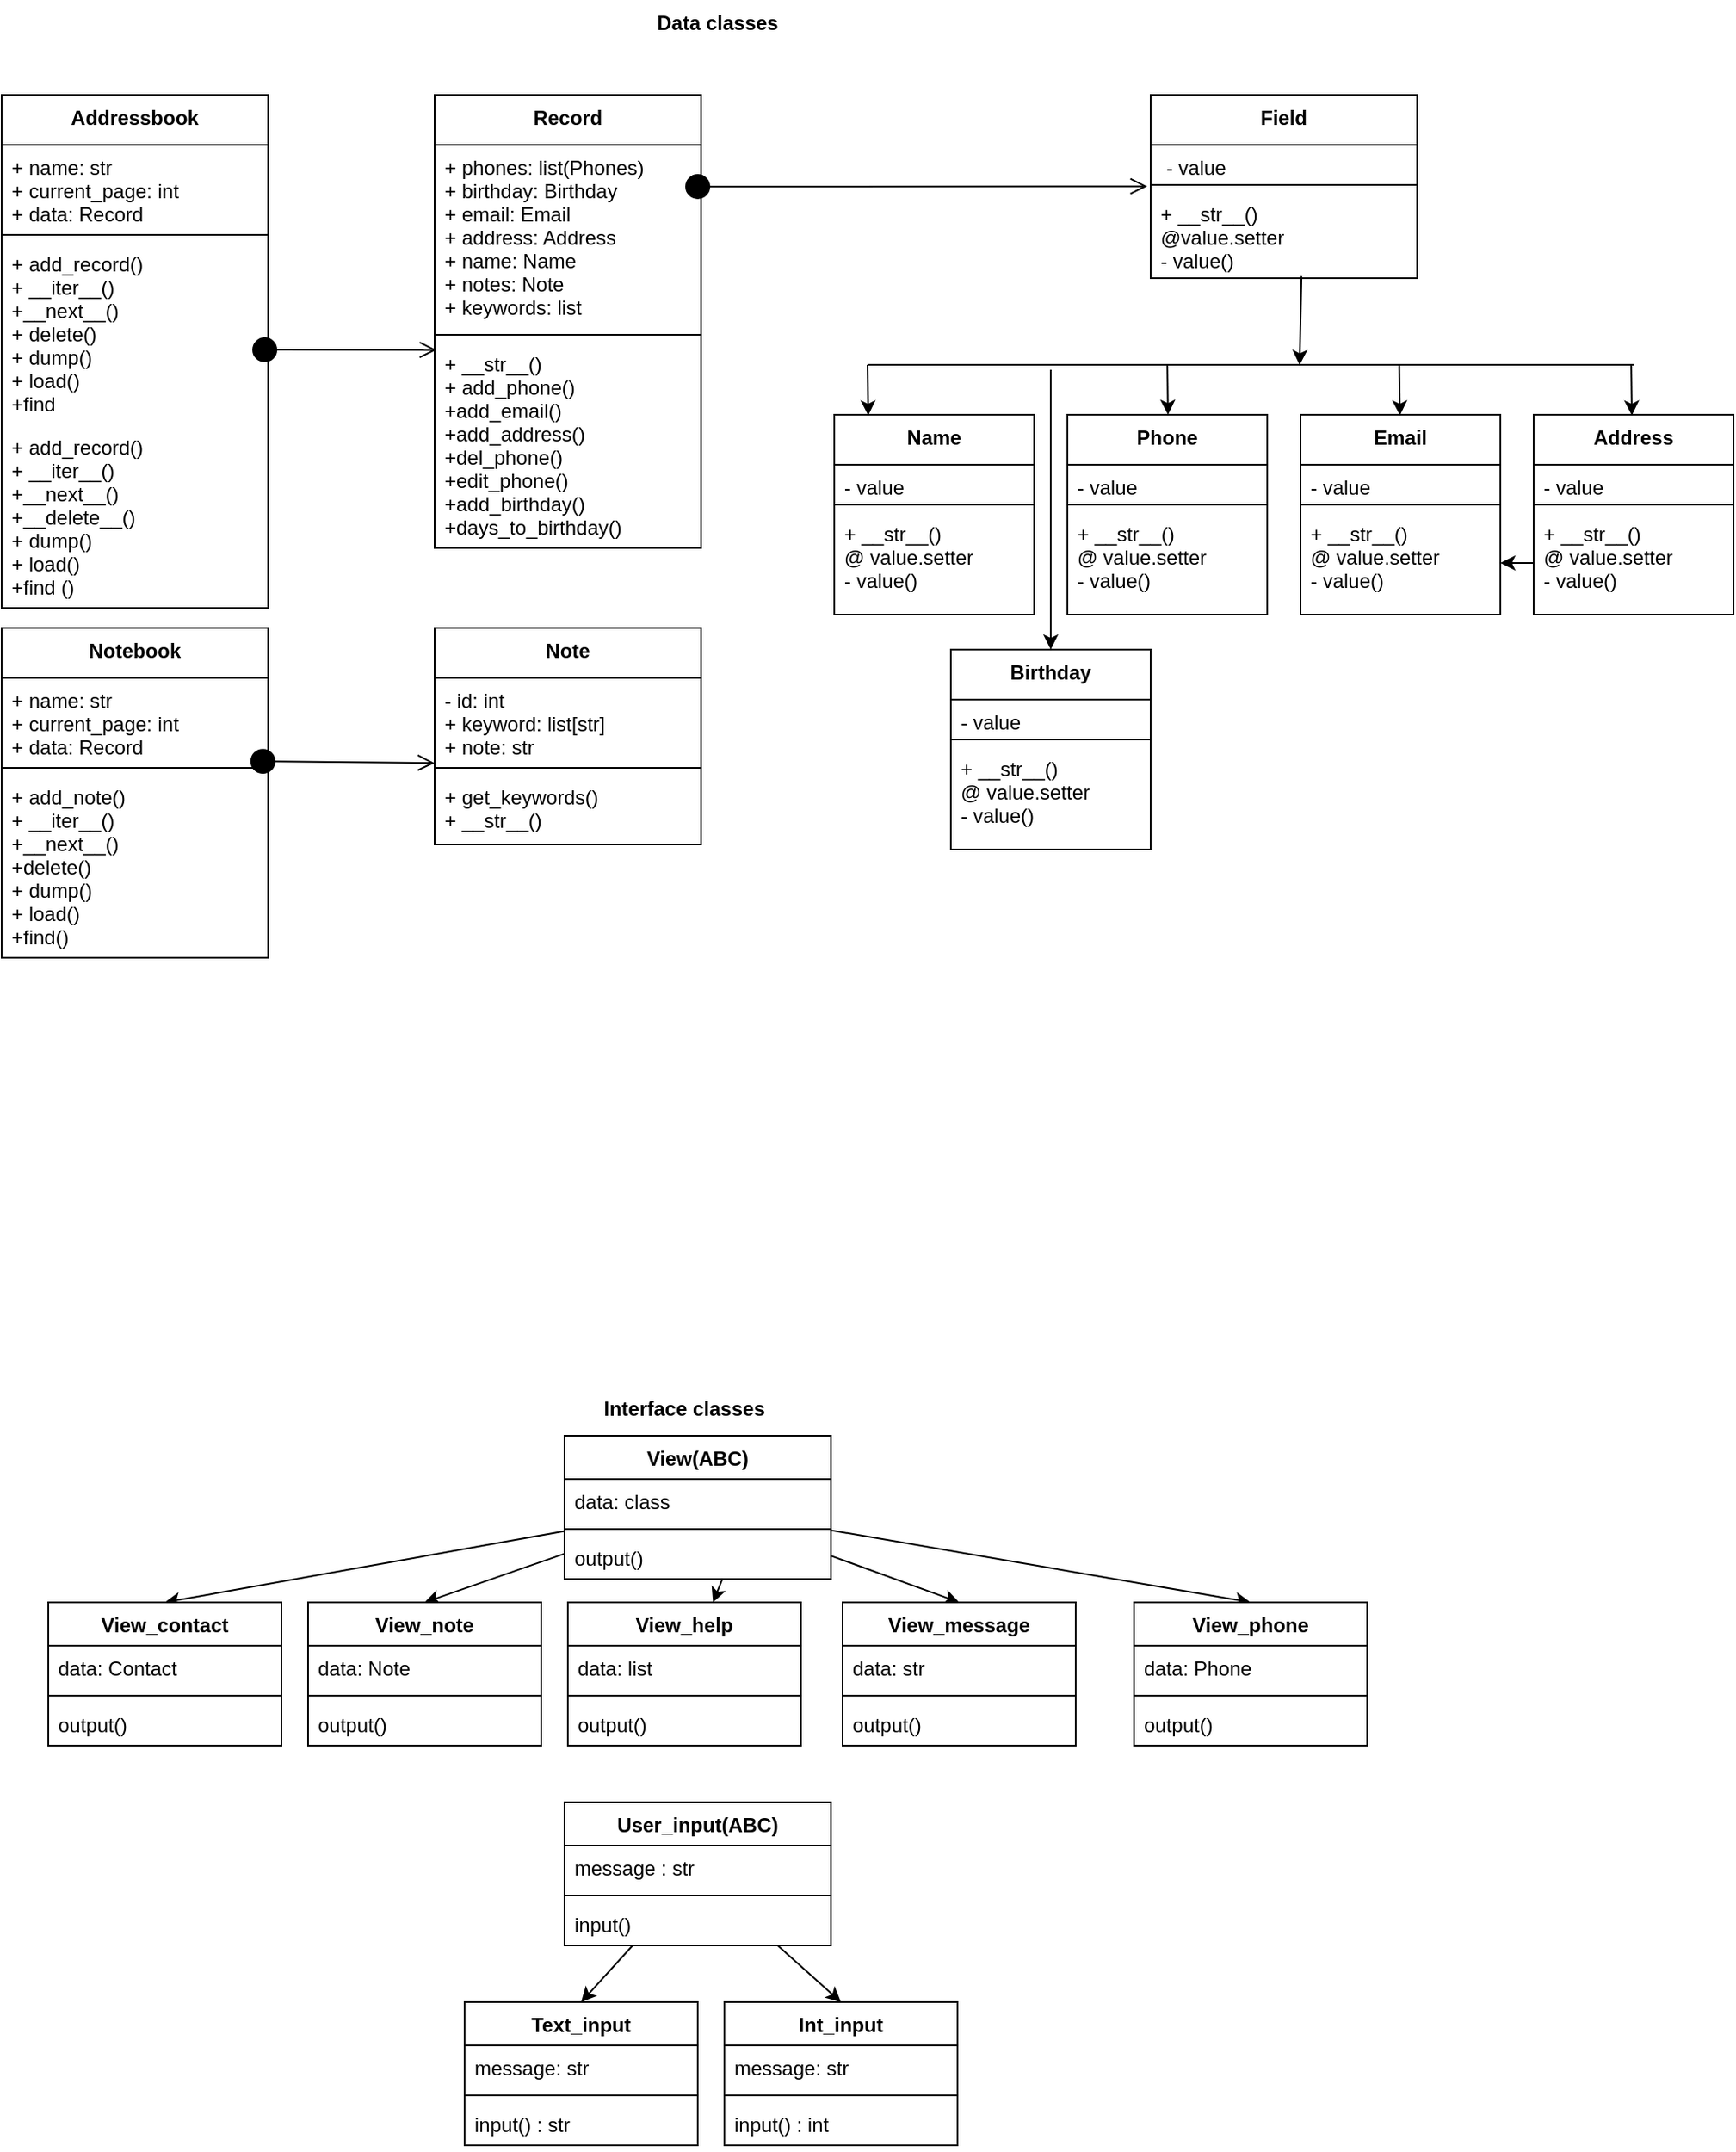 <mxfile version="14.8.3" type="device" pages="2"><diagram name="Page-1" id="e7e014a7-5840-1c2e-5031-d8a46d1fe8dd"><mxGraphModel dx="2993" dy="1717" grid="1" gridSize="10" guides="1" tooltips="1" connect="1" arrows="1" fold="1" page="1" pageScale="1" pageWidth="1169" pageHeight="826" math="0" shadow="0"><root><mxCell id="0"/><mxCell id="1" parent="0"/><mxCell id="OFg-OFzmcRysJ7Iw7eb1-45" value="Addressbook" style="swimlane;fontStyle=1;align=center;verticalAlign=top;childLayout=stackLayout;horizontal=1;startSize=30;horizontalStack=0;resizeParent=1;resizeParentMax=0;resizeLast=0;collapsible=1;marginBottom=0;rounded=0;sketch=0;" parent="1" vertex="1"><mxGeometry x="100" y="67" width="160" height="308" as="geometry"/></mxCell><mxCell id="OFg-OFzmcRysJ7Iw7eb1-46" value="+ name: str&#10;+ current_page: int&#10;+ data: Record" style="text;strokeColor=none;fillColor=none;align=left;verticalAlign=top;spacingLeft=4;spacingRight=4;overflow=hidden;rotatable=0;points=[[0,0.5],[1,0.5]];portConstraint=eastwest;" parent="OFg-OFzmcRysJ7Iw7eb1-45" vertex="1"><mxGeometry y="30" width="160" height="50" as="geometry"/></mxCell><mxCell id="OFg-OFzmcRysJ7Iw7eb1-47" value="" style="line;strokeWidth=1;fillColor=none;align=left;verticalAlign=middle;spacingTop=-1;spacingLeft=3;spacingRight=3;rotatable=0;labelPosition=right;points=[];portConstraint=eastwest;" parent="OFg-OFzmcRysJ7Iw7eb1-45" vertex="1"><mxGeometry y="80" width="160" height="8" as="geometry"/></mxCell><mxCell id="OFg-OFzmcRysJ7Iw7eb1-48" value="+ add_record()&#10;+ __iter__()&#10;+__next__()&#10;+ delete()&#10;+ dump() &#10;+ load()&#10;+find&#10;&#10;" style="text;strokeColor=none;fillColor=none;align=left;verticalAlign=top;spacingLeft=4;spacingRight=4;overflow=hidden;rotatable=0;points=[[0,0.5],[1,0.5]];portConstraint=eastwest;" parent="OFg-OFzmcRysJ7Iw7eb1-45" vertex="1"><mxGeometry y="88" width="160" height="110" as="geometry"/></mxCell><mxCell id="OFg-OFzmcRysJ7Iw7eb1-60" value="+ add_record()&#10;+ __iter__()&#10;+__next__()&#10;+__delete__()&#10;+ dump() &#10;+ load()&#10;+find ()&#10;&#10;" style="text;strokeColor=none;fillColor=none;align=left;verticalAlign=top;spacingLeft=4;spacingRight=4;overflow=hidden;rotatable=0;points=[[0,0.5],[1,0.5]];portConstraint=eastwest;" parent="OFg-OFzmcRysJ7Iw7eb1-45" vertex="1"><mxGeometry y="198" width="160" height="110" as="geometry"/></mxCell><mxCell id="OFg-OFzmcRysJ7Iw7eb1-55" value="Record" style="swimlane;fontStyle=1;align=center;verticalAlign=top;childLayout=stackLayout;horizontal=1;startSize=30;horizontalStack=0;resizeParent=1;resizeParentMax=0;resizeLast=0;collapsible=1;marginBottom=0;rounded=0;sketch=0;" parent="1" vertex="1"><mxGeometry x="360" y="67" width="160" height="272" as="geometry"/></mxCell><mxCell id="OFg-OFzmcRysJ7Iw7eb1-56" value="+ phones: list(Phones)&#10;+ birthday: Birthday&#10;+ email: Email&#10;+ address: Address&#10;+ name: Name&#10;+ notes: Note&#10;+ keywords: list" style="text;strokeColor=none;fillColor=none;align=left;verticalAlign=top;spacingLeft=4;spacingRight=4;overflow=hidden;rotatable=0;points=[[0,0.5],[1,0.5]];portConstraint=eastwest;" parent="OFg-OFzmcRysJ7Iw7eb1-55" vertex="1"><mxGeometry y="30" width="160" height="110" as="geometry"/></mxCell><mxCell id="OFg-OFzmcRysJ7Iw7eb1-57" value="" style="line;strokeWidth=1;fillColor=none;align=left;verticalAlign=middle;spacingTop=-1;spacingLeft=3;spacingRight=3;rotatable=0;labelPosition=right;points=[];portConstraint=eastwest;" parent="OFg-OFzmcRysJ7Iw7eb1-55" vertex="1"><mxGeometry y="140" width="160" height="8" as="geometry"/></mxCell><mxCell id="OFg-OFzmcRysJ7Iw7eb1-58" value="+ __str__()&#10;+ add_phone()&#10;+add_email()&#10;+add_address()&#10;+del_phone()&#10;+edit_phone()&#10;+add_birthday()&#10;+days_to_birthday()&#10;" style="text;strokeColor=none;fillColor=none;align=left;verticalAlign=top;spacingLeft=4;spacingRight=4;overflow=hidden;rotatable=0;points=[[0,0.5],[1,0.5]];portConstraint=eastwest;" parent="OFg-OFzmcRysJ7Iw7eb1-55" vertex="1"><mxGeometry y="148" width="160" height="124" as="geometry"/></mxCell><mxCell id="OFg-OFzmcRysJ7Iw7eb1-61" value="Notebook" style="swimlane;fontStyle=1;align=center;verticalAlign=top;childLayout=stackLayout;horizontal=1;startSize=30;horizontalStack=0;resizeParent=1;resizeParentMax=0;resizeLast=0;collapsible=1;marginBottom=0;rounded=0;sketch=0;" parent="1" vertex="1"><mxGeometry x="100" y="387" width="160" height="198" as="geometry"/></mxCell><mxCell id="OFg-OFzmcRysJ7Iw7eb1-62" value="+ name: str&#10;+ current_page: int&#10;+ data: Record" style="text;strokeColor=none;fillColor=none;align=left;verticalAlign=top;spacingLeft=4;spacingRight=4;overflow=hidden;rotatable=0;points=[[0,0.5],[1,0.5]];portConstraint=eastwest;" parent="OFg-OFzmcRysJ7Iw7eb1-61" vertex="1"><mxGeometry y="30" width="160" height="50" as="geometry"/></mxCell><mxCell id="OFg-OFzmcRysJ7Iw7eb1-63" value="" style="line;strokeWidth=1;fillColor=none;align=left;verticalAlign=middle;spacingTop=-1;spacingLeft=3;spacingRight=3;rotatable=0;labelPosition=right;points=[];portConstraint=eastwest;" parent="OFg-OFzmcRysJ7Iw7eb1-61" vertex="1"><mxGeometry y="80" width="160" height="8" as="geometry"/></mxCell><mxCell id="OFg-OFzmcRysJ7Iw7eb1-64" value="+ add_note()&#10;+ __iter__()&#10;+__next__()&#10;+delete()&#10;+ dump() &#10;+ load()&#10;+find()&#10;&#10;" style="text;strokeColor=none;fillColor=none;align=left;verticalAlign=top;spacingLeft=4;spacingRight=4;overflow=hidden;rotatable=0;points=[[0,0.5],[1,0.5]];portConstraint=eastwest;" parent="OFg-OFzmcRysJ7Iw7eb1-61" vertex="1"><mxGeometry y="88" width="160" height="110" as="geometry"/></mxCell><mxCell id="OFg-OFzmcRysJ7Iw7eb1-70" value="" style="html=1;verticalAlign=bottom;startArrow=circle;startFill=1;endArrow=open;startSize=6;endSize=8;entryX=0.007;entryY=0.041;entryDx=0;entryDy=0;entryPerimeter=0;" parent="1" target="OFg-OFzmcRysJ7Iw7eb1-58" edge="1"><mxGeometry width="80" relative="1" as="geometry"><mxPoint x="250" y="220" as="sourcePoint"/><mxPoint x="330" y="237" as="targetPoint"/></mxGeometry></mxCell><mxCell id="OFg-OFzmcRysJ7Iw7eb1-79" value="" style="edgeStyle=none;rounded=1;sketch=0;orthogonalLoop=1;jettySize=auto;html=1;exitX=0.566;exitY=0.977;exitDx=0;exitDy=0;entryX=0.564;entryY=0.515;entryDx=0;entryDy=0;entryPerimeter=0;exitPerimeter=0;" parent="1" source="OFg-OFzmcRysJ7Iw7eb1-74" target="OFg-OFzmcRysJ7Iw7eb1-104" edge="1"><mxGeometry relative="1" as="geometry"><mxPoint x="678" y="227" as="targetPoint"/></mxGeometry></mxCell><mxCell id="OFg-OFzmcRysJ7Iw7eb1-71" value="Field" style="swimlane;fontStyle=1;align=center;verticalAlign=top;childLayout=stackLayout;horizontal=1;startSize=30;horizontalStack=0;resizeParent=1;resizeParentMax=0;resizeLast=0;collapsible=1;marginBottom=0;rounded=0;sketch=0;" parent="1" vertex="1"><mxGeometry x="790" y="67" width="160" height="110" as="geometry"/></mxCell><mxCell id="OFg-OFzmcRysJ7Iw7eb1-72" value=" - value " style="text;strokeColor=none;fillColor=none;align=left;verticalAlign=top;spacingLeft=4;spacingRight=4;overflow=hidden;rotatable=0;points=[[0,0.5],[1,0.5]];portConstraint=eastwest;" parent="OFg-OFzmcRysJ7Iw7eb1-71" vertex="1"><mxGeometry y="30" width="160" height="20" as="geometry"/></mxCell><mxCell id="OFg-OFzmcRysJ7Iw7eb1-73" value="" style="line;strokeWidth=1;fillColor=none;align=left;verticalAlign=middle;spacingTop=-1;spacingLeft=3;spacingRight=3;rotatable=0;labelPosition=right;points=[];portConstraint=eastwest;" parent="OFg-OFzmcRysJ7Iw7eb1-71" vertex="1"><mxGeometry y="50" width="160" height="8" as="geometry"/></mxCell><mxCell id="OFg-OFzmcRysJ7Iw7eb1-74" value="+ __str__()&#10;@value.setter&#10;- value()" style="text;strokeColor=none;fillColor=none;align=left;verticalAlign=top;spacingLeft=4;spacingRight=4;overflow=hidden;rotatable=0;points=[[0,0.5],[1,0.5]];portConstraint=eastwest;" parent="OFg-OFzmcRysJ7Iw7eb1-71" vertex="1"><mxGeometry y="58" width="160" height="52" as="geometry"/></mxCell><mxCell id="OFg-OFzmcRysJ7Iw7eb1-75" value="Name" style="swimlane;fontStyle=1;align=center;verticalAlign=top;childLayout=stackLayout;horizontal=1;startSize=30;horizontalStack=0;resizeParent=1;resizeParentMax=0;resizeLast=0;collapsible=1;marginBottom=0;rounded=0;sketch=0;" parent="1" vertex="1"><mxGeometry x="600" y="259" width="120" height="120" as="geometry"/></mxCell><mxCell id="OFg-OFzmcRysJ7Iw7eb1-76" value="- value " style="text;strokeColor=none;fillColor=none;align=left;verticalAlign=top;spacingLeft=4;spacingRight=4;overflow=hidden;rotatable=0;points=[[0,0.5],[1,0.5]];portConstraint=eastwest;" parent="OFg-OFzmcRysJ7Iw7eb1-75" vertex="1"><mxGeometry y="30" width="120" height="20" as="geometry"/></mxCell><mxCell id="OFg-OFzmcRysJ7Iw7eb1-77" value="" style="line;strokeWidth=1;fillColor=none;align=left;verticalAlign=middle;spacingTop=-1;spacingLeft=3;spacingRight=3;rotatable=0;labelPosition=right;points=[];portConstraint=eastwest;" parent="OFg-OFzmcRysJ7Iw7eb1-75" vertex="1"><mxGeometry y="50" width="120" height="8" as="geometry"/></mxCell><mxCell id="OFg-OFzmcRysJ7Iw7eb1-78" value="+ __str__()&#10;@ value.setter&#10;- value()" style="text;strokeColor=none;fillColor=none;align=left;verticalAlign=top;spacingLeft=4;spacingRight=4;overflow=hidden;rotatable=0;points=[[0,0.5],[1,0.5]];portConstraint=eastwest;" parent="OFg-OFzmcRysJ7Iw7eb1-75" vertex="1"><mxGeometry y="58" width="120" height="62" as="geometry"/></mxCell><mxCell id="OFg-OFzmcRysJ7Iw7eb1-81" value="Phone" style="swimlane;fontStyle=1;align=center;verticalAlign=top;childLayout=stackLayout;horizontal=1;startSize=30;horizontalStack=0;resizeParent=1;resizeParentMax=0;resizeLast=0;collapsible=1;marginBottom=0;rounded=0;sketch=0;" parent="1" vertex="1"><mxGeometry x="740" y="259" width="120" height="120" as="geometry"/></mxCell><mxCell id="OFg-OFzmcRysJ7Iw7eb1-82" value="- value " style="text;strokeColor=none;fillColor=none;align=left;verticalAlign=top;spacingLeft=4;spacingRight=4;overflow=hidden;rotatable=0;points=[[0,0.5],[1,0.5]];portConstraint=eastwest;" parent="OFg-OFzmcRysJ7Iw7eb1-81" vertex="1"><mxGeometry y="30" width="120" height="20" as="geometry"/></mxCell><mxCell id="OFg-OFzmcRysJ7Iw7eb1-83" value="" style="line;strokeWidth=1;fillColor=none;align=left;verticalAlign=middle;spacingTop=-1;spacingLeft=3;spacingRight=3;rotatable=0;labelPosition=right;points=[];portConstraint=eastwest;" parent="OFg-OFzmcRysJ7Iw7eb1-81" vertex="1"><mxGeometry y="50" width="120" height="8" as="geometry"/></mxCell><mxCell id="OFg-OFzmcRysJ7Iw7eb1-84" value="+ __str__()&#10;@ value.setter&#10;- value()" style="text;strokeColor=none;fillColor=none;align=left;verticalAlign=top;spacingLeft=4;spacingRight=4;overflow=hidden;rotatable=0;points=[[0,0.5],[1,0.5]];portConstraint=eastwest;" parent="OFg-OFzmcRysJ7Iw7eb1-81" vertex="1"><mxGeometry y="58" width="120" height="62" as="geometry"/></mxCell><mxCell id="OFg-OFzmcRysJ7Iw7eb1-86" value="" style="html=1;verticalAlign=bottom;startArrow=circle;startFill=1;endArrow=open;startSize=6;endSize=8;entryX=-0.013;entryY=-0.061;entryDx=0;entryDy=0;entryPerimeter=0;" parent="1" target="OFg-OFzmcRysJ7Iw7eb1-74" edge="1"><mxGeometry width="80" relative="1" as="geometry"><mxPoint x="510" y="122" as="sourcePoint"/><mxPoint x="620" y="148" as="targetPoint"/></mxGeometry></mxCell><mxCell id="OFg-OFzmcRysJ7Iw7eb1-87" value="Email" style="swimlane;fontStyle=1;align=center;verticalAlign=top;childLayout=stackLayout;horizontal=1;startSize=30;horizontalStack=0;resizeParent=1;resizeParentMax=0;resizeLast=0;collapsible=1;marginBottom=0;rounded=0;sketch=0;" parent="1" vertex="1"><mxGeometry x="880" y="259" width="120" height="120" as="geometry"/></mxCell><mxCell id="OFg-OFzmcRysJ7Iw7eb1-88" value="- value " style="text;strokeColor=none;fillColor=none;align=left;verticalAlign=top;spacingLeft=4;spacingRight=4;overflow=hidden;rotatable=0;points=[[0,0.5],[1,0.5]];portConstraint=eastwest;" parent="OFg-OFzmcRysJ7Iw7eb1-87" vertex="1"><mxGeometry y="30" width="120" height="20" as="geometry"/></mxCell><mxCell id="OFg-OFzmcRysJ7Iw7eb1-89" value="" style="line;strokeWidth=1;fillColor=none;align=left;verticalAlign=middle;spacingTop=-1;spacingLeft=3;spacingRight=3;rotatable=0;labelPosition=right;points=[];portConstraint=eastwest;" parent="OFg-OFzmcRysJ7Iw7eb1-87" vertex="1"><mxGeometry y="50" width="120" height="8" as="geometry"/></mxCell><mxCell id="OFg-OFzmcRysJ7Iw7eb1-90" value="+ __str__()&#10;@ value.setter&#10;- value()" style="text;strokeColor=none;fillColor=none;align=left;verticalAlign=top;spacingLeft=4;spacingRight=4;overflow=hidden;rotatable=0;points=[[0,0.5],[1,0.5]];portConstraint=eastwest;" parent="OFg-OFzmcRysJ7Iw7eb1-87" vertex="1"><mxGeometry y="58" width="120" height="62" as="geometry"/></mxCell><mxCell id="OFg-OFzmcRysJ7Iw7eb1-92" value="Address" style="swimlane;fontStyle=1;align=center;verticalAlign=top;childLayout=stackLayout;horizontal=1;startSize=30;horizontalStack=0;resizeParent=1;resizeParentMax=0;resizeLast=0;collapsible=1;marginBottom=0;rounded=0;sketch=0;" parent="1" vertex="1"><mxGeometry x="1020" y="259" width="120" height="120" as="geometry"/></mxCell><mxCell id="OFg-OFzmcRysJ7Iw7eb1-93" value="- value " style="text;strokeColor=none;fillColor=none;align=left;verticalAlign=top;spacingLeft=4;spacingRight=4;overflow=hidden;rotatable=0;points=[[0,0.5],[1,0.5]];portConstraint=eastwest;" parent="OFg-OFzmcRysJ7Iw7eb1-92" vertex="1"><mxGeometry y="30" width="120" height="20" as="geometry"/></mxCell><mxCell id="OFg-OFzmcRysJ7Iw7eb1-94" value="" style="line;strokeWidth=1;fillColor=none;align=left;verticalAlign=middle;spacingTop=-1;spacingLeft=3;spacingRight=3;rotatable=0;labelPosition=right;points=[];portConstraint=eastwest;" parent="OFg-OFzmcRysJ7Iw7eb1-92" vertex="1"><mxGeometry y="50" width="120" height="8" as="geometry"/></mxCell><mxCell id="OFg-OFzmcRysJ7Iw7eb1-95" value="+ __str__()&#10;@ value.setter&#10;- value()" style="text;strokeColor=none;fillColor=none;align=left;verticalAlign=top;spacingLeft=4;spacingRight=4;overflow=hidden;rotatable=0;points=[[0,0.5],[1,0.5]];portConstraint=eastwest;" parent="OFg-OFzmcRysJ7Iw7eb1-92" vertex="1"><mxGeometry y="58" width="120" height="62" as="geometry"/></mxCell><mxCell id="OFg-OFzmcRysJ7Iw7eb1-96" value="Birthday" style="swimlane;fontStyle=1;align=center;verticalAlign=top;childLayout=stackLayout;horizontal=1;startSize=30;horizontalStack=0;resizeParent=1;resizeParentMax=0;resizeLast=0;collapsible=1;marginBottom=0;rounded=0;sketch=0;" parent="1" vertex="1"><mxGeometry x="670" y="400" width="120" height="120" as="geometry"/></mxCell><mxCell id="OFg-OFzmcRysJ7Iw7eb1-97" value="- value " style="text;strokeColor=none;fillColor=none;align=left;verticalAlign=top;spacingLeft=4;spacingRight=4;overflow=hidden;rotatable=0;points=[[0,0.5],[1,0.5]];portConstraint=eastwest;" parent="OFg-OFzmcRysJ7Iw7eb1-96" vertex="1"><mxGeometry y="30" width="120" height="20" as="geometry"/></mxCell><mxCell id="OFg-OFzmcRysJ7Iw7eb1-98" value="" style="line;strokeWidth=1;fillColor=none;align=left;verticalAlign=middle;spacingTop=-1;spacingLeft=3;spacingRight=3;rotatable=0;labelPosition=right;points=[];portConstraint=eastwest;" parent="OFg-OFzmcRysJ7Iw7eb1-96" vertex="1"><mxGeometry y="50" width="120" height="8" as="geometry"/></mxCell><mxCell id="OFg-OFzmcRysJ7Iw7eb1-99" value="+ __str__()&#10;@ value.setter&#10;- value()" style="text;strokeColor=none;fillColor=none;align=left;verticalAlign=top;spacingLeft=4;spacingRight=4;overflow=hidden;rotatable=0;points=[[0,0.5],[1,0.5]];portConstraint=eastwest;" parent="OFg-OFzmcRysJ7Iw7eb1-96" vertex="1"><mxGeometry y="58" width="120" height="62" as="geometry"/></mxCell><mxCell id="OFg-OFzmcRysJ7Iw7eb1-101" value="" style="edgeStyle=none;rounded=1;sketch=0;orthogonalLoop=1;jettySize=auto;html=1;" parent="1" source="OFg-OFzmcRysJ7Iw7eb1-95" target="OFg-OFzmcRysJ7Iw7eb1-90" edge="1"><mxGeometry relative="1" as="geometry"/></mxCell><mxCell id="OFg-OFzmcRysJ7Iw7eb1-104" value="" style="line;strokeWidth=1;fillColor=none;align=left;verticalAlign=middle;spacingTop=-1;spacingLeft=3;spacingRight=3;rotatable=0;labelPosition=right;points=[];portConstraint=eastwest;rounded=0;sketch=0;" parent="1" vertex="1"><mxGeometry x="620" y="225" width="460" height="8" as="geometry"/></mxCell><mxCell id="OFg-OFzmcRysJ7Iw7eb1-105" value="" style="edgeStyle=none;rounded=1;sketch=0;orthogonalLoop=1;jettySize=auto;html=1;exitX=0.36;exitY=1.031;exitDx=0;exitDy=0;exitPerimeter=0;" parent="1" edge="1"><mxGeometry relative="1" as="geometry"><mxPoint x="620.0" y="229.002" as="sourcePoint"/><mxPoint x="620.4" y="259.39" as="targetPoint"/></mxGeometry></mxCell><mxCell id="OFg-OFzmcRysJ7Iw7eb1-106" value="" style="edgeStyle=none;rounded=1;sketch=0;orthogonalLoop=1;jettySize=auto;html=1;exitX=0.36;exitY=1.031;exitDx=0;exitDy=0;exitPerimeter=0;" parent="1" edge="1"><mxGeometry relative="1" as="geometry"><mxPoint x="800" y="228.612" as="sourcePoint"/><mxPoint x="800.4" y="259.0" as="targetPoint"/></mxGeometry></mxCell><mxCell id="OFg-OFzmcRysJ7Iw7eb1-107" value="" style="edgeStyle=none;rounded=1;sketch=0;orthogonalLoop=1;jettySize=auto;html=1;exitX=0.36;exitY=1.031;exitDx=0;exitDy=0;exitPerimeter=0;" parent="1" edge="1"><mxGeometry relative="1" as="geometry"><mxPoint x="939.29" y="229.002" as="sourcePoint"/><mxPoint x="939.69" y="259.39" as="targetPoint"/></mxGeometry></mxCell><mxCell id="OFg-OFzmcRysJ7Iw7eb1-108" value="" style="edgeStyle=none;rounded=1;sketch=0;orthogonalLoop=1;jettySize=auto;html=1;exitX=0.36;exitY=1.031;exitDx=0;exitDy=0;exitPerimeter=0;" parent="1" edge="1"><mxGeometry relative="1" as="geometry"><mxPoint x="1078.57" y="229.002" as="sourcePoint"/><mxPoint x="1078.97" y="259.39" as="targetPoint"/></mxGeometry></mxCell><mxCell id="OFg-OFzmcRysJ7Iw7eb1-109" value="" style="edgeStyle=none;rounded=1;sketch=0;orthogonalLoop=1;jettySize=auto;html=1;entryX=0.5;entryY=0;entryDx=0;entryDy=0;" parent="1" target="OFg-OFzmcRysJ7Iw7eb1-96" edge="1"><mxGeometry relative="1" as="geometry"><mxPoint x="730" y="232" as="sourcePoint"/><mxPoint x="688.0" y="237.0" as="targetPoint"/></mxGeometry></mxCell><mxCell id="OFg-OFzmcRysJ7Iw7eb1-110" value="Note" style="swimlane;fontStyle=1;align=center;verticalAlign=top;childLayout=stackLayout;horizontal=1;startSize=30;horizontalStack=0;resizeParent=1;resizeParentMax=0;resizeLast=0;collapsible=1;marginBottom=0;rounded=0;sketch=0;" parent="1" vertex="1"><mxGeometry x="360" y="387" width="160" height="130" as="geometry"/></mxCell><mxCell id="OFg-OFzmcRysJ7Iw7eb1-111" value="- id: int&#10;+ keyword: list[str]&#10;+ note: str" style="text;strokeColor=none;fillColor=none;align=left;verticalAlign=top;spacingLeft=4;spacingRight=4;overflow=hidden;rotatable=0;points=[[0,0.5],[1,0.5]];portConstraint=eastwest;" parent="OFg-OFzmcRysJ7Iw7eb1-110" vertex="1"><mxGeometry y="30" width="160" height="50" as="geometry"/></mxCell><mxCell id="OFg-OFzmcRysJ7Iw7eb1-112" value="" style="line;strokeWidth=1;fillColor=none;align=left;verticalAlign=middle;spacingTop=-1;spacingLeft=3;spacingRight=3;rotatable=0;labelPosition=right;points=[];portConstraint=eastwest;" parent="OFg-OFzmcRysJ7Iw7eb1-110" vertex="1"><mxGeometry y="80" width="160" height="8" as="geometry"/></mxCell><mxCell id="OFg-OFzmcRysJ7Iw7eb1-113" value="+ get_keywords()&#10;+ __str__()&#10;" style="text;strokeColor=none;fillColor=none;align=left;verticalAlign=top;spacingLeft=4;spacingRight=4;overflow=hidden;rotatable=0;points=[[0,0.5],[1,0.5]];portConstraint=eastwest;" parent="OFg-OFzmcRysJ7Iw7eb1-110" vertex="1"><mxGeometry y="88" width="160" height="42" as="geometry"/></mxCell><mxCell id="OFg-OFzmcRysJ7Iw7eb1-115" value="" style="html=1;verticalAlign=bottom;startArrow=circle;startFill=1;endArrow=open;startSize=6;endSize=8;entryX=0.007;entryY=0.041;entryDx=0;entryDy=0;entryPerimeter=0;" parent="1" edge="1"><mxGeometry width="80" relative="1" as="geometry"><mxPoint x="248.88" y="467.0" as="sourcePoint"/><mxPoint x="360.0" y="468.084" as="targetPoint"/></mxGeometry></mxCell><mxCell id="2VbP5WHjcj-GXO9cHdhH-1" value="Data classes" style="text;align=center;fontStyle=1;verticalAlign=middle;spacingLeft=3;spacingRight=3;strokeColor=none;rotatable=0;points=[[0,0.5],[1,0.5]];portConstraint=eastwest;rounded=0;sketch=0;" parent="1" vertex="1"><mxGeometry x="490" y="10" width="80" height="26" as="geometry"/></mxCell><mxCell id="CbeH1z8ovge0GuBuTiFl-1" value="" style="edgeStyle=none;rounded=1;sketch=0;orthogonalLoop=1;jettySize=auto;html=1;entryX=0.5;entryY=0;entryDx=0;entryDy=0;" edge="1" parent="1" source="CbeH1z8ovge0GuBuTiFl-6" target="CbeH1z8ovge0GuBuTiFl-10"><mxGeometry relative="1" as="geometry"/></mxCell><mxCell id="CbeH1z8ovge0GuBuTiFl-2" value="" style="edgeStyle=none;rounded=1;sketch=0;orthogonalLoop=1;jettySize=auto;html=1;entryX=0.5;entryY=0;entryDx=0;entryDy=0;" edge="1" parent="1" source="CbeH1z8ovge0GuBuTiFl-6" target="CbeH1z8ovge0GuBuTiFl-14"><mxGeometry relative="1" as="geometry"/></mxCell><mxCell id="CbeH1z8ovge0GuBuTiFl-3" value="" style="edgeStyle=none;rounded=1;sketch=0;orthogonalLoop=1;jettySize=auto;html=1;" edge="1" parent="1" target="CbeH1z8ovge0GuBuTiFl-18"><mxGeometry relative="1" as="geometry"><mxPoint x="532.8" y="958" as="sourcePoint"/></mxGeometry></mxCell><mxCell id="CbeH1z8ovge0GuBuTiFl-4" value="" style="edgeStyle=none;rounded=1;sketch=0;orthogonalLoop=1;jettySize=auto;html=1;entryX=0.5;entryY=0;entryDx=0;entryDy=0;" edge="1" parent="1" source="CbeH1z8ovge0GuBuTiFl-6" target="CbeH1z8ovge0GuBuTiFl-22"><mxGeometry relative="1" as="geometry"><mxPoint x="758" y="972" as="targetPoint"/></mxGeometry></mxCell><mxCell id="CbeH1z8ovge0GuBuTiFl-5" value="" style="edgeStyle=none;rounded=1;sketch=0;orthogonalLoop=1;jettySize=auto;html=1;entryX=0.5;entryY=0;entryDx=0;entryDy=0;" edge="1" parent="1" source="CbeH1z8ovge0GuBuTiFl-6" target="CbeH1z8ovge0GuBuTiFl-26"><mxGeometry relative="1" as="geometry"/></mxCell><mxCell id="CbeH1z8ovge0GuBuTiFl-6" value="View(ABC)" style="swimlane;fontStyle=1;align=center;verticalAlign=top;childLayout=stackLayout;horizontal=1;startSize=26;horizontalStack=0;resizeParent=1;resizeParentMax=0;resizeLast=0;collapsible=1;marginBottom=0;rounded=0;sketch=0;" vertex="1" parent="1"><mxGeometry x="438" y="872" width="160" height="86" as="geometry"/></mxCell><mxCell id="CbeH1z8ovge0GuBuTiFl-7" value="data: class" style="text;strokeColor=none;fillColor=none;align=left;verticalAlign=top;spacingLeft=4;spacingRight=4;overflow=hidden;rotatable=0;points=[[0,0.5],[1,0.5]];portConstraint=eastwest;" vertex="1" parent="CbeH1z8ovge0GuBuTiFl-6"><mxGeometry y="26" width="160" height="26" as="geometry"/></mxCell><mxCell id="CbeH1z8ovge0GuBuTiFl-8" value="" style="line;strokeWidth=1;fillColor=none;align=left;verticalAlign=middle;spacingTop=-1;spacingLeft=3;spacingRight=3;rotatable=0;labelPosition=right;points=[];portConstraint=eastwest;" vertex="1" parent="CbeH1z8ovge0GuBuTiFl-6"><mxGeometry y="52" width="160" height="8" as="geometry"/></mxCell><mxCell id="CbeH1z8ovge0GuBuTiFl-9" value="output()" style="text;strokeColor=none;fillColor=none;align=left;verticalAlign=top;spacingLeft=4;spacingRight=4;overflow=hidden;rotatable=0;points=[[0,0.5],[1,0.5]];portConstraint=eastwest;" vertex="1" parent="CbeH1z8ovge0GuBuTiFl-6"><mxGeometry y="60" width="160" height="26" as="geometry"/></mxCell><mxCell id="CbeH1z8ovge0GuBuTiFl-10" value="View_contact" style="swimlane;fontStyle=1;align=center;verticalAlign=top;childLayout=stackLayout;horizontal=1;startSize=26;horizontalStack=0;resizeParent=1;resizeParentMax=0;resizeLast=0;collapsible=1;marginBottom=0;rounded=0;sketch=0;" vertex="1" parent="1"><mxGeometry x="128" y="972" width="140" height="86" as="geometry"/></mxCell><mxCell id="CbeH1z8ovge0GuBuTiFl-11" value="data: Contact" style="text;strokeColor=none;fillColor=none;align=left;verticalAlign=top;spacingLeft=4;spacingRight=4;overflow=hidden;rotatable=0;points=[[0,0.5],[1,0.5]];portConstraint=eastwest;" vertex="1" parent="CbeH1z8ovge0GuBuTiFl-10"><mxGeometry y="26" width="140" height="26" as="geometry"/></mxCell><mxCell id="CbeH1z8ovge0GuBuTiFl-12" value="" style="line;strokeWidth=1;fillColor=none;align=left;verticalAlign=middle;spacingTop=-1;spacingLeft=3;spacingRight=3;rotatable=0;labelPosition=right;points=[];portConstraint=eastwest;" vertex="1" parent="CbeH1z8ovge0GuBuTiFl-10"><mxGeometry y="52" width="140" height="8" as="geometry"/></mxCell><mxCell id="CbeH1z8ovge0GuBuTiFl-13" value="output()" style="text;strokeColor=none;fillColor=none;align=left;verticalAlign=top;spacingLeft=4;spacingRight=4;overflow=hidden;rotatable=0;points=[[0,0.5],[1,0.5]];portConstraint=eastwest;" vertex="1" parent="CbeH1z8ovge0GuBuTiFl-10"><mxGeometry y="60" width="140" height="26" as="geometry"/></mxCell><mxCell id="CbeH1z8ovge0GuBuTiFl-14" value="View_note" style="swimlane;fontStyle=1;align=center;verticalAlign=top;childLayout=stackLayout;horizontal=1;startSize=26;horizontalStack=0;resizeParent=1;resizeParentMax=0;resizeLast=0;collapsible=1;marginBottom=0;rounded=0;sketch=0;flipH=1;" vertex="1" parent="1"><mxGeometry x="284" y="972" width="140" height="86" as="geometry"/></mxCell><mxCell id="CbeH1z8ovge0GuBuTiFl-15" value="data: Note" style="text;strokeColor=none;fillColor=none;align=left;verticalAlign=top;spacingLeft=4;spacingRight=4;overflow=hidden;rotatable=0;points=[[0,0.5],[1,0.5]];portConstraint=eastwest;" vertex="1" parent="CbeH1z8ovge0GuBuTiFl-14"><mxGeometry y="26" width="140" height="26" as="geometry"/></mxCell><mxCell id="CbeH1z8ovge0GuBuTiFl-16" value="" style="line;strokeWidth=1;fillColor=none;align=left;verticalAlign=middle;spacingTop=-1;spacingLeft=3;spacingRight=3;rotatable=0;labelPosition=right;points=[];portConstraint=eastwest;" vertex="1" parent="CbeH1z8ovge0GuBuTiFl-14"><mxGeometry y="52" width="140" height="8" as="geometry"/></mxCell><mxCell id="CbeH1z8ovge0GuBuTiFl-17" value="output()" style="text;strokeColor=none;fillColor=none;align=left;verticalAlign=top;spacingLeft=4;spacingRight=4;overflow=hidden;rotatable=0;points=[[0,0.5],[1,0.5]];portConstraint=eastwest;" vertex="1" parent="CbeH1z8ovge0GuBuTiFl-14"><mxGeometry y="60" width="140" height="26" as="geometry"/></mxCell><mxCell id="CbeH1z8ovge0GuBuTiFl-18" value="View_help" style="swimlane;fontStyle=1;align=center;verticalAlign=top;childLayout=stackLayout;horizontal=1;startSize=26;horizontalStack=0;resizeParent=1;resizeParentMax=0;resizeLast=0;collapsible=1;marginBottom=0;rounded=0;sketch=0;" vertex="1" parent="1"><mxGeometry x="440" y="972" width="140" height="86" as="geometry"/></mxCell><mxCell id="CbeH1z8ovge0GuBuTiFl-19" value="data: list" style="text;strokeColor=none;fillColor=none;align=left;verticalAlign=top;spacingLeft=4;spacingRight=4;overflow=hidden;rotatable=0;points=[[0,0.5],[1,0.5]];portConstraint=eastwest;" vertex="1" parent="CbeH1z8ovge0GuBuTiFl-18"><mxGeometry y="26" width="140" height="26" as="geometry"/></mxCell><mxCell id="CbeH1z8ovge0GuBuTiFl-20" value="" style="line;strokeWidth=1;fillColor=none;align=left;verticalAlign=middle;spacingTop=-1;spacingLeft=3;spacingRight=3;rotatable=0;labelPosition=right;points=[];portConstraint=eastwest;" vertex="1" parent="CbeH1z8ovge0GuBuTiFl-18"><mxGeometry y="52" width="140" height="8" as="geometry"/></mxCell><mxCell id="CbeH1z8ovge0GuBuTiFl-21" value="output()" style="text;strokeColor=none;fillColor=none;align=left;verticalAlign=top;spacingLeft=4;spacingRight=4;overflow=hidden;rotatable=0;points=[[0,0.5],[1,0.5]];portConstraint=eastwest;" vertex="1" parent="CbeH1z8ovge0GuBuTiFl-18"><mxGeometry y="60" width="140" height="26" as="geometry"/></mxCell><mxCell id="CbeH1z8ovge0GuBuTiFl-22" value="View_message" style="swimlane;fontStyle=1;align=center;verticalAlign=top;childLayout=stackLayout;horizontal=1;startSize=26;horizontalStack=0;resizeParent=1;resizeParentMax=0;resizeLast=0;collapsible=1;marginBottom=0;rounded=0;sketch=0;" vertex="1" parent="1"><mxGeometry x="605" y="972" width="140" height="86" as="geometry"/></mxCell><mxCell id="CbeH1z8ovge0GuBuTiFl-23" value="data: str" style="text;strokeColor=none;fillColor=none;align=left;verticalAlign=top;spacingLeft=4;spacingRight=4;overflow=hidden;rotatable=0;points=[[0,0.5],[1,0.5]];portConstraint=eastwest;" vertex="1" parent="CbeH1z8ovge0GuBuTiFl-22"><mxGeometry y="26" width="140" height="26" as="geometry"/></mxCell><mxCell id="CbeH1z8ovge0GuBuTiFl-24" value="" style="line;strokeWidth=1;fillColor=none;align=left;verticalAlign=middle;spacingTop=-1;spacingLeft=3;spacingRight=3;rotatable=0;labelPosition=right;points=[];portConstraint=eastwest;" vertex="1" parent="CbeH1z8ovge0GuBuTiFl-22"><mxGeometry y="52" width="140" height="8" as="geometry"/></mxCell><mxCell id="CbeH1z8ovge0GuBuTiFl-25" value="output()" style="text;strokeColor=none;fillColor=none;align=left;verticalAlign=top;spacingLeft=4;spacingRight=4;overflow=hidden;rotatable=0;points=[[0,0.5],[1,0.5]];portConstraint=eastwest;" vertex="1" parent="CbeH1z8ovge0GuBuTiFl-22"><mxGeometry y="60" width="140" height="26" as="geometry"/></mxCell><mxCell id="CbeH1z8ovge0GuBuTiFl-26" value="View_phone" style="swimlane;fontStyle=1;align=center;verticalAlign=top;childLayout=stackLayout;horizontal=1;startSize=26;horizontalStack=0;resizeParent=1;resizeParentMax=0;resizeLast=0;collapsible=1;marginBottom=0;rounded=0;sketch=0;" vertex="1" parent="1"><mxGeometry x="780" y="972" width="140" height="86" as="geometry"/></mxCell><mxCell id="CbeH1z8ovge0GuBuTiFl-27" value="data: Phone" style="text;strokeColor=none;fillColor=none;align=left;verticalAlign=top;spacingLeft=4;spacingRight=4;overflow=hidden;rotatable=0;points=[[0,0.5],[1,0.5]];portConstraint=eastwest;" vertex="1" parent="CbeH1z8ovge0GuBuTiFl-26"><mxGeometry y="26" width="140" height="26" as="geometry"/></mxCell><mxCell id="CbeH1z8ovge0GuBuTiFl-28" value="" style="line;strokeWidth=1;fillColor=none;align=left;verticalAlign=middle;spacingTop=-1;spacingLeft=3;spacingRight=3;rotatable=0;labelPosition=right;points=[];portConstraint=eastwest;" vertex="1" parent="CbeH1z8ovge0GuBuTiFl-26"><mxGeometry y="52" width="140" height="8" as="geometry"/></mxCell><mxCell id="CbeH1z8ovge0GuBuTiFl-29" value="output()" style="text;strokeColor=none;fillColor=none;align=left;verticalAlign=top;spacingLeft=4;spacingRight=4;overflow=hidden;rotatable=0;points=[[0,0.5],[1,0.5]];portConstraint=eastwest;" vertex="1" parent="CbeH1z8ovge0GuBuTiFl-26"><mxGeometry y="60" width="140" height="26" as="geometry"/></mxCell><mxCell id="CbeH1z8ovge0GuBuTiFl-30" value="Interface classes" style="text;align=center;fontStyle=1;verticalAlign=middle;spacingLeft=3;spacingRight=3;strokeColor=none;rotatable=0;points=[[0,0.5],[1,0.5]];portConstraint=eastwest;rounded=0;sketch=0;" vertex="1" parent="1"><mxGeometry x="470" y="842" width="80" height="26" as="geometry"/></mxCell><mxCell id="CbeH1z8ovge0GuBuTiFl-31" value="" style="edgeStyle=none;rounded=1;sketch=0;orthogonalLoop=1;jettySize=auto;html=1;entryX=0.5;entryY=0;entryDx=0;entryDy=0;" edge="1" parent="1" source="CbeH1z8ovge0GuBuTiFl-33" target="CbeH1z8ovge0GuBuTiFl-37"><mxGeometry relative="1" as="geometry"/></mxCell><mxCell id="CbeH1z8ovge0GuBuTiFl-32" value="" style="edgeStyle=none;rounded=1;sketch=0;orthogonalLoop=1;jettySize=auto;html=1;entryX=0.5;entryY=0;entryDx=0;entryDy=0;" edge="1" parent="1" source="CbeH1z8ovge0GuBuTiFl-33" target="CbeH1z8ovge0GuBuTiFl-41"><mxGeometry relative="1" as="geometry"/></mxCell><mxCell id="CbeH1z8ovge0GuBuTiFl-33" value="User_input(ABC)" style="swimlane;fontStyle=1;align=center;verticalAlign=top;childLayout=stackLayout;horizontal=1;startSize=26;horizontalStack=0;resizeParent=1;resizeParentMax=0;resizeLast=0;collapsible=1;marginBottom=0;rounded=0;sketch=0;" vertex="1" parent="1"><mxGeometry x="438" y="1092" width="160" height="86" as="geometry"/></mxCell><mxCell id="CbeH1z8ovge0GuBuTiFl-34" value="message : str" style="text;strokeColor=none;fillColor=none;align=left;verticalAlign=top;spacingLeft=4;spacingRight=4;overflow=hidden;rotatable=0;points=[[0,0.5],[1,0.5]];portConstraint=eastwest;" vertex="1" parent="CbeH1z8ovge0GuBuTiFl-33"><mxGeometry y="26" width="160" height="26" as="geometry"/></mxCell><mxCell id="CbeH1z8ovge0GuBuTiFl-35" value="" style="line;strokeWidth=1;fillColor=none;align=left;verticalAlign=middle;spacingTop=-1;spacingLeft=3;spacingRight=3;rotatable=0;labelPosition=right;points=[];portConstraint=eastwest;" vertex="1" parent="CbeH1z8ovge0GuBuTiFl-33"><mxGeometry y="52" width="160" height="8" as="geometry"/></mxCell><mxCell id="CbeH1z8ovge0GuBuTiFl-36" value="input() " style="text;strokeColor=none;fillColor=none;align=left;verticalAlign=top;spacingLeft=4;spacingRight=4;overflow=hidden;rotatable=0;points=[[0,0.5],[1,0.5]];portConstraint=eastwest;" vertex="1" parent="CbeH1z8ovge0GuBuTiFl-33"><mxGeometry y="60" width="160" height="26" as="geometry"/></mxCell><mxCell id="CbeH1z8ovge0GuBuTiFl-37" value="Text_input" style="swimlane;fontStyle=1;align=center;verticalAlign=top;childLayout=stackLayout;horizontal=1;startSize=26;horizontalStack=0;resizeParent=1;resizeParentMax=0;resizeLast=0;collapsible=1;marginBottom=0;rounded=0;sketch=0;" vertex="1" parent="1"><mxGeometry x="378" y="1212" width="140" height="86" as="geometry"/></mxCell><mxCell id="CbeH1z8ovge0GuBuTiFl-38" value="message: str" style="text;strokeColor=none;fillColor=none;align=left;verticalAlign=top;spacingLeft=4;spacingRight=4;overflow=hidden;rotatable=0;points=[[0,0.5],[1,0.5]];portConstraint=eastwest;" vertex="1" parent="CbeH1z8ovge0GuBuTiFl-37"><mxGeometry y="26" width="140" height="26" as="geometry"/></mxCell><mxCell id="CbeH1z8ovge0GuBuTiFl-39" value="" style="line;strokeWidth=1;fillColor=none;align=left;verticalAlign=middle;spacingTop=-1;spacingLeft=3;spacingRight=3;rotatable=0;labelPosition=right;points=[];portConstraint=eastwest;" vertex="1" parent="CbeH1z8ovge0GuBuTiFl-37"><mxGeometry y="52" width="140" height="8" as="geometry"/></mxCell><mxCell id="CbeH1z8ovge0GuBuTiFl-40" value="input() : str" style="text;strokeColor=none;fillColor=none;align=left;verticalAlign=top;spacingLeft=4;spacingRight=4;overflow=hidden;rotatable=0;points=[[0,0.5],[1,0.5]];portConstraint=eastwest;" vertex="1" parent="CbeH1z8ovge0GuBuTiFl-37"><mxGeometry y="60" width="140" height="26" as="geometry"/></mxCell><mxCell id="CbeH1z8ovge0GuBuTiFl-41" value="Int_input" style="swimlane;fontStyle=1;align=center;verticalAlign=top;childLayout=stackLayout;horizontal=1;startSize=26;horizontalStack=0;resizeParent=1;resizeParentMax=0;resizeLast=0;collapsible=1;marginBottom=0;rounded=0;sketch=0;flipH=1;" vertex="1" parent="1"><mxGeometry x="534" y="1212" width="140" height="86" as="geometry"/></mxCell><mxCell id="CbeH1z8ovge0GuBuTiFl-42" value="message: str" style="text;strokeColor=none;fillColor=none;align=left;verticalAlign=top;spacingLeft=4;spacingRight=4;overflow=hidden;rotatable=0;points=[[0,0.5],[1,0.5]];portConstraint=eastwest;" vertex="1" parent="CbeH1z8ovge0GuBuTiFl-41"><mxGeometry y="26" width="140" height="26" as="geometry"/></mxCell><mxCell id="CbeH1z8ovge0GuBuTiFl-43" value="" style="line;strokeWidth=1;fillColor=none;align=left;verticalAlign=middle;spacingTop=-1;spacingLeft=3;spacingRight=3;rotatable=0;labelPosition=right;points=[];portConstraint=eastwest;" vertex="1" parent="CbeH1z8ovge0GuBuTiFl-41"><mxGeometry y="52" width="140" height="8" as="geometry"/></mxCell><mxCell id="CbeH1z8ovge0GuBuTiFl-44" value="input() : int" style="text;strokeColor=none;fillColor=none;align=left;verticalAlign=top;spacingLeft=4;spacingRight=4;overflow=hidden;rotatable=0;points=[[0,0.5],[1,0.5]];portConstraint=eastwest;" vertex="1" parent="CbeH1z8ovge0GuBuTiFl-41"><mxGeometry y="60" width="140" height="26" as="geometry"/></mxCell></root></mxGraphModel></diagram><diagram id="B-Nt-BHhY3RMAfrM5la9" name="Page-2"><mxGraphModel dx="898" dy="515" grid="1" gridSize="10" guides="1" tooltips="1" connect="1" arrows="1" fold="1" page="1" pageScale="1" pageWidth="827" pageHeight="1169" math="0" shadow="0"><root><mxCell id="qAmSxX2xQz5YDiYdQtX9-0"/><mxCell id="qAmSxX2xQz5YDiYdQtX9-1" parent="qAmSxX2xQz5YDiYdQtX9-0"/><mxCell id="mAFtnBnydfmV5Eqw7DGz-8" value="" style="edgeStyle=none;rounded=1;sketch=0;orthogonalLoop=1;jettySize=auto;html=1;entryX=0.5;entryY=0;entryDx=0;entryDy=0;" parent="qAmSxX2xQz5YDiYdQtX9-1" source="mAFtnBnydfmV5Eqw7DGz-0" target="mAFtnBnydfmV5Eqw7DGz-4" edge="1"><mxGeometry relative="1" as="geometry"/></mxCell><mxCell id="mAFtnBnydfmV5Eqw7DGz-13" value="" style="edgeStyle=none;rounded=1;sketch=0;orthogonalLoop=1;jettySize=auto;html=1;entryX=0.5;entryY=0;entryDx=0;entryDy=0;" parent="qAmSxX2xQz5YDiYdQtX9-1" source="mAFtnBnydfmV5Eqw7DGz-0" target="mAFtnBnydfmV5Eqw7DGz-9" edge="1"><mxGeometry relative="1" as="geometry"/></mxCell><mxCell id="mAFtnBnydfmV5Eqw7DGz-18" value="" style="edgeStyle=none;rounded=1;sketch=0;orthogonalLoop=1;jettySize=auto;html=1;" parent="qAmSxX2xQz5YDiYdQtX9-1" target="mAFtnBnydfmV5Eqw7DGz-14" edge="1"><mxGeometry relative="1" as="geometry"><mxPoint x="414.8" y="126" as="sourcePoint"/></mxGeometry></mxCell><mxCell id="mAFtnBnydfmV5Eqw7DGz-21" value="" style="edgeStyle=none;rounded=1;sketch=0;orthogonalLoop=1;jettySize=auto;html=1;entryX=0.5;entryY=0;entryDx=0;entryDy=0;" parent="qAmSxX2xQz5YDiYdQtX9-1" source="mAFtnBnydfmV5Eqw7DGz-0" target="mAFtnBnydfmV5Eqw7DGz-22" edge="1"><mxGeometry relative="1" as="geometry"><mxPoint x="640" y="140" as="targetPoint"/></mxGeometry></mxCell><mxCell id="mAFtnBnydfmV5Eqw7DGz-32" value="" style="edgeStyle=none;rounded=1;sketch=0;orthogonalLoop=1;jettySize=auto;html=1;entryX=0.5;entryY=0;entryDx=0;entryDy=0;" parent="qAmSxX2xQz5YDiYdQtX9-1" source="mAFtnBnydfmV5Eqw7DGz-0" target="mAFtnBnydfmV5Eqw7DGz-27" edge="1"><mxGeometry relative="1" as="geometry"/></mxCell><mxCell id="mAFtnBnydfmV5Eqw7DGz-0" value="View(ABC)" style="swimlane;fontStyle=1;align=center;verticalAlign=top;childLayout=stackLayout;horizontal=1;startSize=26;horizontalStack=0;resizeParent=1;resizeParentMax=0;resizeLast=0;collapsible=1;marginBottom=0;rounded=0;sketch=0;" parent="qAmSxX2xQz5YDiYdQtX9-1" vertex="1"><mxGeometry x="320" y="40" width="160" height="86" as="geometry"/></mxCell><mxCell id="mAFtnBnydfmV5Eqw7DGz-1" value="data: class" style="text;strokeColor=none;fillColor=none;align=left;verticalAlign=top;spacingLeft=4;spacingRight=4;overflow=hidden;rotatable=0;points=[[0,0.5],[1,0.5]];portConstraint=eastwest;" parent="mAFtnBnydfmV5Eqw7DGz-0" vertex="1"><mxGeometry y="26" width="160" height="26" as="geometry"/></mxCell><mxCell id="mAFtnBnydfmV5Eqw7DGz-2" value="" style="line;strokeWidth=1;fillColor=none;align=left;verticalAlign=middle;spacingTop=-1;spacingLeft=3;spacingRight=3;rotatable=0;labelPosition=right;points=[];portConstraint=eastwest;" parent="mAFtnBnydfmV5Eqw7DGz-0" vertex="1"><mxGeometry y="52" width="160" height="8" as="geometry"/></mxCell><mxCell id="mAFtnBnydfmV5Eqw7DGz-3" value="output()" style="text;strokeColor=none;fillColor=none;align=left;verticalAlign=top;spacingLeft=4;spacingRight=4;overflow=hidden;rotatable=0;points=[[0,0.5],[1,0.5]];portConstraint=eastwest;" parent="mAFtnBnydfmV5Eqw7DGz-0" vertex="1"><mxGeometry y="60" width="160" height="26" as="geometry"/></mxCell><mxCell id="mAFtnBnydfmV5Eqw7DGz-4" value="View_contact" style="swimlane;fontStyle=1;align=center;verticalAlign=top;childLayout=stackLayout;horizontal=1;startSize=26;horizontalStack=0;resizeParent=1;resizeParentMax=0;resizeLast=0;collapsible=1;marginBottom=0;rounded=0;sketch=0;" parent="qAmSxX2xQz5YDiYdQtX9-1" vertex="1"><mxGeometry x="10" y="140" width="140" height="86" as="geometry"/></mxCell><mxCell id="mAFtnBnydfmV5Eqw7DGz-5" value="data: Contact" style="text;strokeColor=none;fillColor=none;align=left;verticalAlign=top;spacingLeft=4;spacingRight=4;overflow=hidden;rotatable=0;points=[[0,0.5],[1,0.5]];portConstraint=eastwest;" parent="mAFtnBnydfmV5Eqw7DGz-4" vertex="1"><mxGeometry y="26" width="140" height="26" as="geometry"/></mxCell><mxCell id="mAFtnBnydfmV5Eqw7DGz-6" value="" style="line;strokeWidth=1;fillColor=none;align=left;verticalAlign=middle;spacingTop=-1;spacingLeft=3;spacingRight=3;rotatable=0;labelPosition=right;points=[];portConstraint=eastwest;" parent="mAFtnBnydfmV5Eqw7DGz-4" vertex="1"><mxGeometry y="52" width="140" height="8" as="geometry"/></mxCell><mxCell id="mAFtnBnydfmV5Eqw7DGz-7" value="output()" style="text;strokeColor=none;fillColor=none;align=left;verticalAlign=top;spacingLeft=4;spacingRight=4;overflow=hidden;rotatable=0;points=[[0,0.5],[1,0.5]];portConstraint=eastwest;" parent="mAFtnBnydfmV5Eqw7DGz-4" vertex="1"><mxGeometry y="60" width="140" height="26" as="geometry"/></mxCell><mxCell id="mAFtnBnydfmV5Eqw7DGz-9" value="View_note" style="swimlane;fontStyle=1;align=center;verticalAlign=top;childLayout=stackLayout;horizontal=1;startSize=26;horizontalStack=0;resizeParent=1;resizeParentMax=0;resizeLast=0;collapsible=1;marginBottom=0;rounded=0;sketch=0;flipH=1;" parent="qAmSxX2xQz5YDiYdQtX9-1" vertex="1"><mxGeometry x="166" y="140" width="140" height="86" as="geometry"/></mxCell><mxCell id="mAFtnBnydfmV5Eqw7DGz-10" value="data: Note" style="text;strokeColor=none;fillColor=none;align=left;verticalAlign=top;spacingLeft=4;spacingRight=4;overflow=hidden;rotatable=0;points=[[0,0.5],[1,0.5]];portConstraint=eastwest;" parent="mAFtnBnydfmV5Eqw7DGz-9" vertex="1"><mxGeometry y="26" width="140" height="26" as="geometry"/></mxCell><mxCell id="mAFtnBnydfmV5Eqw7DGz-11" value="" style="line;strokeWidth=1;fillColor=none;align=left;verticalAlign=middle;spacingTop=-1;spacingLeft=3;spacingRight=3;rotatable=0;labelPosition=right;points=[];portConstraint=eastwest;" parent="mAFtnBnydfmV5Eqw7DGz-9" vertex="1"><mxGeometry y="52" width="140" height="8" as="geometry"/></mxCell><mxCell id="mAFtnBnydfmV5Eqw7DGz-12" value="output()" style="text;strokeColor=none;fillColor=none;align=left;verticalAlign=top;spacingLeft=4;spacingRight=4;overflow=hidden;rotatable=0;points=[[0,0.5],[1,0.5]];portConstraint=eastwest;" parent="mAFtnBnydfmV5Eqw7DGz-9" vertex="1"><mxGeometry y="60" width="140" height="26" as="geometry"/></mxCell><mxCell id="mAFtnBnydfmV5Eqw7DGz-14" value="View_help" style="swimlane;fontStyle=1;align=center;verticalAlign=top;childLayout=stackLayout;horizontal=1;startSize=26;horizontalStack=0;resizeParent=1;resizeParentMax=0;resizeLast=0;collapsible=1;marginBottom=0;rounded=0;sketch=0;" parent="qAmSxX2xQz5YDiYdQtX9-1" vertex="1"><mxGeometry x="322" y="140" width="140" height="86" as="geometry"/></mxCell><mxCell id="mAFtnBnydfmV5Eqw7DGz-15" value="data: list" style="text;strokeColor=none;fillColor=none;align=left;verticalAlign=top;spacingLeft=4;spacingRight=4;overflow=hidden;rotatable=0;points=[[0,0.5],[1,0.5]];portConstraint=eastwest;" parent="mAFtnBnydfmV5Eqw7DGz-14" vertex="1"><mxGeometry y="26" width="140" height="26" as="geometry"/></mxCell><mxCell id="mAFtnBnydfmV5Eqw7DGz-16" value="" style="line;strokeWidth=1;fillColor=none;align=left;verticalAlign=middle;spacingTop=-1;spacingLeft=3;spacingRight=3;rotatable=0;labelPosition=right;points=[];portConstraint=eastwest;" parent="mAFtnBnydfmV5Eqw7DGz-14" vertex="1"><mxGeometry y="52" width="140" height="8" as="geometry"/></mxCell><mxCell id="mAFtnBnydfmV5Eqw7DGz-17" value="output()" style="text;strokeColor=none;fillColor=none;align=left;verticalAlign=top;spacingLeft=4;spacingRight=4;overflow=hidden;rotatable=0;points=[[0,0.5],[1,0.5]];portConstraint=eastwest;" parent="mAFtnBnydfmV5Eqw7DGz-14" vertex="1"><mxGeometry y="60" width="140" height="26" as="geometry"/></mxCell><mxCell id="mAFtnBnydfmV5Eqw7DGz-22" value="View_message" style="swimlane;fontStyle=1;align=center;verticalAlign=top;childLayout=stackLayout;horizontal=1;startSize=26;horizontalStack=0;resizeParent=1;resizeParentMax=0;resizeLast=0;collapsible=1;marginBottom=0;rounded=0;sketch=0;" parent="qAmSxX2xQz5YDiYdQtX9-1" vertex="1"><mxGeometry x="487" y="140" width="140" height="86" as="geometry"/></mxCell><mxCell id="mAFtnBnydfmV5Eqw7DGz-23" value="data: str" style="text;strokeColor=none;fillColor=none;align=left;verticalAlign=top;spacingLeft=4;spacingRight=4;overflow=hidden;rotatable=0;points=[[0,0.5],[1,0.5]];portConstraint=eastwest;" parent="mAFtnBnydfmV5Eqw7DGz-22" vertex="1"><mxGeometry y="26" width="140" height="26" as="geometry"/></mxCell><mxCell id="mAFtnBnydfmV5Eqw7DGz-24" value="" style="line;strokeWidth=1;fillColor=none;align=left;verticalAlign=middle;spacingTop=-1;spacingLeft=3;spacingRight=3;rotatable=0;labelPosition=right;points=[];portConstraint=eastwest;" parent="mAFtnBnydfmV5Eqw7DGz-22" vertex="1"><mxGeometry y="52" width="140" height="8" as="geometry"/></mxCell><mxCell id="mAFtnBnydfmV5Eqw7DGz-25" value="output()" style="text;strokeColor=none;fillColor=none;align=left;verticalAlign=top;spacingLeft=4;spacingRight=4;overflow=hidden;rotatable=0;points=[[0,0.5],[1,0.5]];portConstraint=eastwest;" parent="mAFtnBnydfmV5Eqw7DGz-22" vertex="1"><mxGeometry y="60" width="140" height="26" as="geometry"/></mxCell><mxCell id="mAFtnBnydfmV5Eqw7DGz-27" value="View_phone" style="swimlane;fontStyle=1;align=center;verticalAlign=top;childLayout=stackLayout;horizontal=1;startSize=26;horizontalStack=0;resizeParent=1;resizeParentMax=0;resizeLast=0;collapsible=1;marginBottom=0;rounded=0;sketch=0;" parent="qAmSxX2xQz5YDiYdQtX9-1" vertex="1"><mxGeometry x="662" y="140" width="140" height="86" as="geometry"/></mxCell><mxCell id="mAFtnBnydfmV5Eqw7DGz-28" value="data: Phone" style="text;strokeColor=none;fillColor=none;align=left;verticalAlign=top;spacingLeft=4;spacingRight=4;overflow=hidden;rotatable=0;points=[[0,0.5],[1,0.5]];portConstraint=eastwest;" parent="mAFtnBnydfmV5Eqw7DGz-27" vertex="1"><mxGeometry y="26" width="140" height="26" as="geometry"/></mxCell><mxCell id="mAFtnBnydfmV5Eqw7DGz-29" value="" style="line;strokeWidth=1;fillColor=none;align=left;verticalAlign=middle;spacingTop=-1;spacingLeft=3;spacingRight=3;rotatable=0;labelPosition=right;points=[];portConstraint=eastwest;" parent="mAFtnBnydfmV5Eqw7DGz-27" vertex="1"><mxGeometry y="52" width="140" height="8" as="geometry"/></mxCell><mxCell id="mAFtnBnydfmV5Eqw7DGz-30" value="output()" style="text;strokeColor=none;fillColor=none;align=left;verticalAlign=top;spacingLeft=4;spacingRight=4;overflow=hidden;rotatable=0;points=[[0,0.5],[1,0.5]];portConstraint=eastwest;" parent="mAFtnBnydfmV5Eqw7DGz-27" vertex="1"><mxGeometry y="60" width="140" height="26" as="geometry"/></mxCell><mxCell id="PYin2A-wVfoJ6GYe0ZLi-0" value="Interface classes" style="text;align=center;fontStyle=1;verticalAlign=middle;spacingLeft=3;spacingRight=3;strokeColor=none;rotatable=0;points=[[0,0.5],[1,0.5]];portConstraint=eastwest;rounded=0;sketch=0;" parent="qAmSxX2xQz5YDiYdQtX9-1" vertex="1"><mxGeometry x="352" y="10" width="80" height="26" as="geometry"/></mxCell><mxCell id="PYin2A-wVfoJ6GYe0ZLi-1" value="" style="edgeStyle=none;rounded=1;sketch=0;orthogonalLoop=1;jettySize=auto;html=1;entryX=0.5;entryY=0;entryDx=0;entryDy=0;" parent="qAmSxX2xQz5YDiYdQtX9-1" source="PYin2A-wVfoJ6GYe0ZLi-6" target="PYin2A-wVfoJ6GYe0ZLi-10" edge="1"><mxGeometry relative="1" as="geometry"/></mxCell><mxCell id="PYin2A-wVfoJ6GYe0ZLi-2" value="" style="edgeStyle=none;rounded=1;sketch=0;orthogonalLoop=1;jettySize=auto;html=1;entryX=0.5;entryY=0;entryDx=0;entryDy=0;" parent="qAmSxX2xQz5YDiYdQtX9-1" source="PYin2A-wVfoJ6GYe0ZLi-6" target="PYin2A-wVfoJ6GYe0ZLi-14" edge="1"><mxGeometry relative="1" as="geometry"/></mxCell><mxCell id="PYin2A-wVfoJ6GYe0ZLi-6" value="User_input(ABC)" style="swimlane;fontStyle=1;align=center;verticalAlign=top;childLayout=stackLayout;horizontal=1;startSize=26;horizontalStack=0;resizeParent=1;resizeParentMax=0;resizeLast=0;collapsible=1;marginBottom=0;rounded=0;sketch=0;" parent="qAmSxX2xQz5YDiYdQtX9-1" vertex="1"><mxGeometry x="320" y="260" width="160" height="86" as="geometry"/></mxCell><mxCell id="PYin2A-wVfoJ6GYe0ZLi-7" value="message : str" style="text;strokeColor=none;fillColor=none;align=left;verticalAlign=top;spacingLeft=4;spacingRight=4;overflow=hidden;rotatable=0;points=[[0,0.5],[1,0.5]];portConstraint=eastwest;" parent="PYin2A-wVfoJ6GYe0ZLi-6" vertex="1"><mxGeometry y="26" width="160" height="26" as="geometry"/></mxCell><mxCell id="PYin2A-wVfoJ6GYe0ZLi-8" value="" style="line;strokeWidth=1;fillColor=none;align=left;verticalAlign=middle;spacingTop=-1;spacingLeft=3;spacingRight=3;rotatable=0;labelPosition=right;points=[];portConstraint=eastwest;" parent="PYin2A-wVfoJ6GYe0ZLi-6" vertex="1"><mxGeometry y="52" width="160" height="8" as="geometry"/></mxCell><mxCell id="PYin2A-wVfoJ6GYe0ZLi-9" value="input() " style="text;strokeColor=none;fillColor=none;align=left;verticalAlign=top;spacingLeft=4;spacingRight=4;overflow=hidden;rotatable=0;points=[[0,0.5],[1,0.5]];portConstraint=eastwest;" parent="PYin2A-wVfoJ6GYe0ZLi-6" vertex="1"><mxGeometry y="60" width="160" height="26" as="geometry"/></mxCell><mxCell id="PYin2A-wVfoJ6GYe0ZLi-10" value="Text_input" style="swimlane;fontStyle=1;align=center;verticalAlign=top;childLayout=stackLayout;horizontal=1;startSize=26;horizontalStack=0;resizeParent=1;resizeParentMax=0;resizeLast=0;collapsible=1;marginBottom=0;rounded=0;sketch=0;" parent="qAmSxX2xQz5YDiYdQtX9-1" vertex="1"><mxGeometry x="260" y="380" width="140" height="86" as="geometry"/></mxCell><mxCell id="PYin2A-wVfoJ6GYe0ZLi-11" value="message: str" style="text;strokeColor=none;fillColor=none;align=left;verticalAlign=top;spacingLeft=4;spacingRight=4;overflow=hidden;rotatable=0;points=[[0,0.5],[1,0.5]];portConstraint=eastwest;" parent="PYin2A-wVfoJ6GYe0ZLi-10" vertex="1"><mxGeometry y="26" width="140" height="26" as="geometry"/></mxCell><mxCell id="PYin2A-wVfoJ6GYe0ZLi-12" value="" style="line;strokeWidth=1;fillColor=none;align=left;verticalAlign=middle;spacingTop=-1;spacingLeft=3;spacingRight=3;rotatable=0;labelPosition=right;points=[];portConstraint=eastwest;" parent="PYin2A-wVfoJ6GYe0ZLi-10" vertex="1"><mxGeometry y="52" width="140" height="8" as="geometry"/></mxCell><mxCell id="PYin2A-wVfoJ6GYe0ZLi-13" value="input() : str" style="text;strokeColor=none;fillColor=none;align=left;verticalAlign=top;spacingLeft=4;spacingRight=4;overflow=hidden;rotatable=0;points=[[0,0.5],[1,0.5]];portConstraint=eastwest;" parent="PYin2A-wVfoJ6GYe0ZLi-10" vertex="1"><mxGeometry y="60" width="140" height="26" as="geometry"/></mxCell><mxCell id="PYin2A-wVfoJ6GYe0ZLi-14" value="Int_input" style="swimlane;fontStyle=1;align=center;verticalAlign=top;childLayout=stackLayout;horizontal=1;startSize=26;horizontalStack=0;resizeParent=1;resizeParentMax=0;resizeLast=0;collapsible=1;marginBottom=0;rounded=0;sketch=0;flipH=1;" parent="qAmSxX2xQz5YDiYdQtX9-1" vertex="1"><mxGeometry x="416" y="380" width="140" height="86" as="geometry"/></mxCell><mxCell id="PYin2A-wVfoJ6GYe0ZLi-15" value="message: str" style="text;strokeColor=none;fillColor=none;align=left;verticalAlign=top;spacingLeft=4;spacingRight=4;overflow=hidden;rotatable=0;points=[[0,0.5],[1,0.5]];portConstraint=eastwest;" parent="PYin2A-wVfoJ6GYe0ZLi-14" vertex="1"><mxGeometry y="26" width="140" height="26" as="geometry"/></mxCell><mxCell id="PYin2A-wVfoJ6GYe0ZLi-16" value="" style="line;strokeWidth=1;fillColor=none;align=left;verticalAlign=middle;spacingTop=-1;spacingLeft=3;spacingRight=3;rotatable=0;labelPosition=right;points=[];portConstraint=eastwest;" parent="PYin2A-wVfoJ6GYe0ZLi-14" vertex="1"><mxGeometry y="52" width="140" height="8" as="geometry"/></mxCell><mxCell id="PYin2A-wVfoJ6GYe0ZLi-17" value="input() : int" style="text;strokeColor=none;fillColor=none;align=left;verticalAlign=top;spacingLeft=4;spacingRight=4;overflow=hidden;rotatable=0;points=[[0,0.5],[1,0.5]];portConstraint=eastwest;" parent="PYin2A-wVfoJ6GYe0ZLi-14" vertex="1"><mxGeometry y="60" width="140" height="26" as="geometry"/></mxCell></root></mxGraphModel></diagram></mxfile>